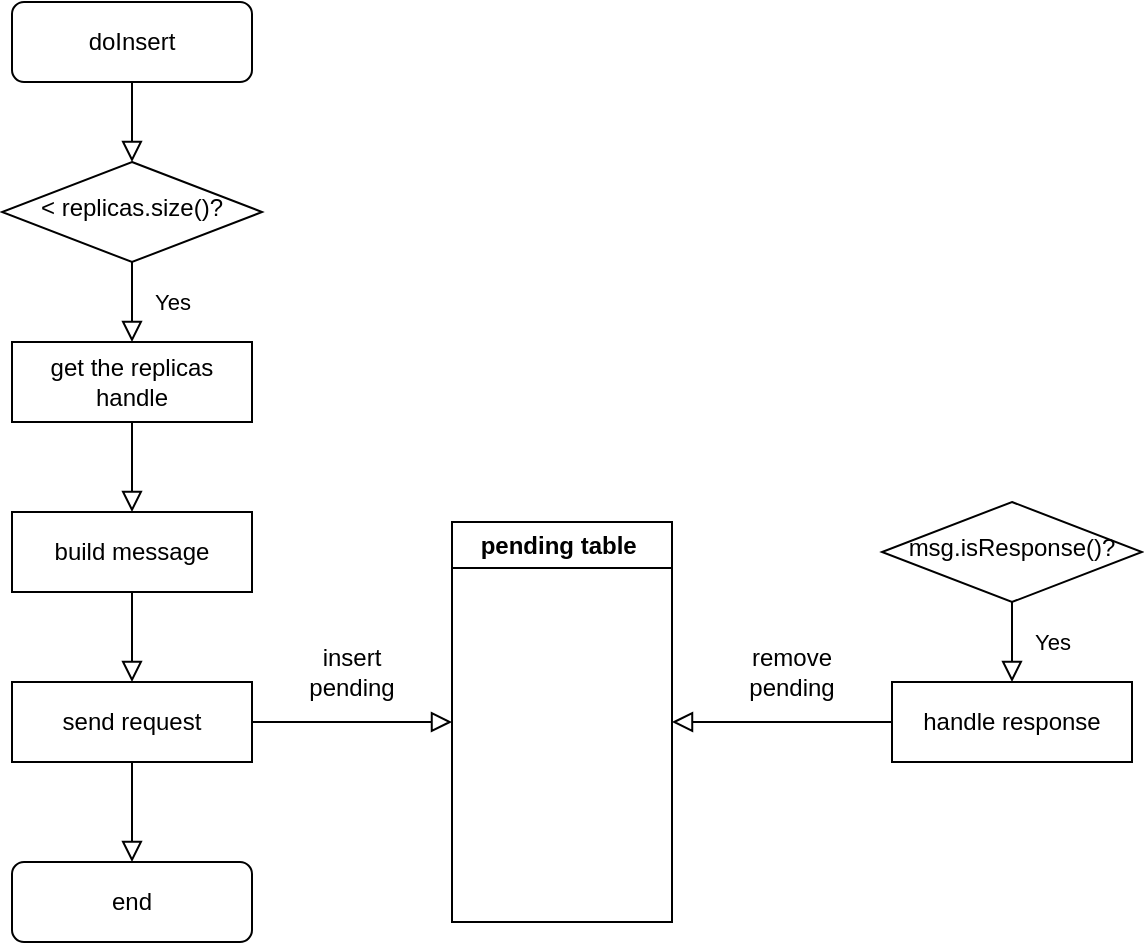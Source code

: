 <mxfile version="20.8.22" type="github">
  <diagram id="C5RBs43oDa-KdzZeNtuy" name="Page-1">
    <mxGraphModel dx="1290" dy="515" grid="1" gridSize="10" guides="1" tooltips="1" connect="1" arrows="1" fold="1" page="1" pageScale="1" pageWidth="827" pageHeight="1169" math="0" shadow="0">
      <root>
        <mxCell id="WIyWlLk6GJQsqaUBKTNV-0" />
        <mxCell id="WIyWlLk6GJQsqaUBKTNV-1" parent="WIyWlLk6GJQsqaUBKTNV-0" />
        <mxCell id="WIyWlLk6GJQsqaUBKTNV-2" value="" style="rounded=0;html=1;jettySize=auto;orthogonalLoop=1;fontSize=11;endArrow=block;endFill=0;endSize=8;strokeWidth=1;shadow=0;labelBackgroundColor=none;edgeStyle=orthogonalEdgeStyle;" parent="WIyWlLk6GJQsqaUBKTNV-1" source="WIyWlLk6GJQsqaUBKTNV-3" target="WIyWlLk6GJQsqaUBKTNV-6" edge="1">
          <mxGeometry relative="1" as="geometry" />
        </mxCell>
        <mxCell id="WIyWlLk6GJQsqaUBKTNV-3" value="doInsert" style="rounded=1;whiteSpace=wrap;html=1;fontSize=12;glass=0;strokeWidth=1;shadow=0;" parent="WIyWlLk6GJQsqaUBKTNV-1" vertex="1">
          <mxGeometry x="160" y="50" width="120" height="40" as="geometry" />
        </mxCell>
        <mxCell id="WIyWlLk6GJQsqaUBKTNV-4" value="Yes" style="rounded=0;html=1;jettySize=auto;orthogonalLoop=1;fontSize=11;endArrow=block;endFill=0;endSize=8;strokeWidth=1;shadow=0;labelBackgroundColor=none;edgeStyle=orthogonalEdgeStyle;" parent="WIyWlLk6GJQsqaUBKTNV-1" source="WIyWlLk6GJQsqaUBKTNV-6" target="H5BLx-7K5FUIB1N3bR7o-8" edge="1">
          <mxGeometry y="20" relative="1" as="geometry">
            <mxPoint as="offset" />
            <mxPoint x="220" y="250" as="targetPoint" />
          </mxGeometry>
        </mxCell>
        <mxCell id="WIyWlLk6GJQsqaUBKTNV-6" value="&amp;lt; replicas.size()?" style="rhombus;whiteSpace=wrap;html=1;shadow=0;fontFamily=Helvetica;fontSize=12;align=center;strokeWidth=1;spacing=6;spacingTop=-4;" parent="WIyWlLk6GJQsqaUBKTNV-1" vertex="1">
          <mxGeometry x="155" y="130" width="130" height="50" as="geometry" />
        </mxCell>
        <mxCell id="H5BLx-7K5FUIB1N3bR7o-4" value="" style="rounded=0;html=1;jettySize=auto;orthogonalLoop=1;fontSize=11;endArrow=block;endFill=0;endSize=8;strokeWidth=1;shadow=0;labelBackgroundColor=none;edgeStyle=orthogonalEdgeStyle;" edge="1" parent="WIyWlLk6GJQsqaUBKTNV-1" source="H5BLx-7K5FUIB1N3bR7o-8" target="H5BLx-7K5FUIB1N3bR7o-9">
          <mxGeometry y="20" relative="1" as="geometry">
            <mxPoint as="offset" />
            <mxPoint x="220" y="290" as="sourcePoint" />
            <mxPoint x="220" y="320" as="targetPoint" />
          </mxGeometry>
        </mxCell>
        <mxCell id="H5BLx-7K5FUIB1N3bR7o-5" value="" style="rounded=0;html=1;jettySize=auto;orthogonalLoop=1;fontSize=11;endArrow=block;endFill=0;endSize=8;strokeWidth=1;shadow=0;labelBackgroundColor=none;edgeStyle=orthogonalEdgeStyle;" edge="1" parent="WIyWlLk6GJQsqaUBKTNV-1" source="H5BLx-7K5FUIB1N3bR7o-9" target="H5BLx-7K5FUIB1N3bR7o-10">
          <mxGeometry y="20" relative="1" as="geometry">
            <mxPoint as="offset" />
            <mxPoint x="220" y="360" as="sourcePoint" />
            <mxPoint x="240" y="270" as="targetPoint" />
          </mxGeometry>
        </mxCell>
        <mxCell id="H5BLx-7K5FUIB1N3bR7o-6" value="end" style="rounded=1;whiteSpace=wrap;html=1;fontSize=12;glass=0;strokeWidth=1;shadow=0;" vertex="1" parent="WIyWlLk6GJQsqaUBKTNV-1">
          <mxGeometry x="160" y="480" width="120" height="40" as="geometry" />
        </mxCell>
        <mxCell id="H5BLx-7K5FUIB1N3bR7o-8" value="get the replicas handle" style="rounded=0;whiteSpace=wrap;html=1;" vertex="1" parent="WIyWlLk6GJQsqaUBKTNV-1">
          <mxGeometry x="160" y="220" width="120" height="40" as="geometry" />
        </mxCell>
        <mxCell id="H5BLx-7K5FUIB1N3bR7o-9" value="build message" style="rounded=0;whiteSpace=wrap;html=1;" vertex="1" parent="WIyWlLk6GJQsqaUBKTNV-1">
          <mxGeometry x="160" y="305" width="120" height="40" as="geometry" />
        </mxCell>
        <mxCell id="H5BLx-7K5FUIB1N3bR7o-10" value="send request" style="rounded=0;whiteSpace=wrap;html=1;" vertex="1" parent="WIyWlLk6GJQsqaUBKTNV-1">
          <mxGeometry x="160" y="390" width="120" height="40" as="geometry" />
        </mxCell>
        <mxCell id="H5BLx-7K5FUIB1N3bR7o-11" value="" style="rounded=0;html=1;jettySize=auto;orthogonalLoop=1;fontSize=11;endArrow=block;endFill=0;endSize=8;strokeWidth=1;shadow=0;labelBackgroundColor=none;edgeStyle=orthogonalEdgeStyle;" edge="1" parent="WIyWlLk6GJQsqaUBKTNV-1" source="H5BLx-7K5FUIB1N3bR7o-10" target="H5BLx-7K5FUIB1N3bR7o-6">
          <mxGeometry y="20" relative="1" as="geometry">
            <mxPoint as="offset" />
            <mxPoint x="230" y="370" as="sourcePoint" />
            <mxPoint x="230" y="400" as="targetPoint" />
          </mxGeometry>
        </mxCell>
        <mxCell id="H5BLx-7K5FUIB1N3bR7o-15" value="pending table&amp;nbsp;" style="swimlane;whiteSpace=wrap;html=1;" vertex="1" parent="WIyWlLk6GJQsqaUBKTNV-1">
          <mxGeometry x="380" y="310" width="110" height="200" as="geometry" />
        </mxCell>
        <mxCell id="H5BLx-7K5FUIB1N3bR7o-16" value="" style="rounded=0;html=1;jettySize=auto;orthogonalLoop=1;fontSize=11;endArrow=block;endFill=0;endSize=8;strokeWidth=1;shadow=0;labelBackgroundColor=none;edgeStyle=orthogonalEdgeStyle;exitX=1;exitY=0.5;exitDx=0;exitDy=0;" edge="1" parent="WIyWlLk6GJQsqaUBKTNV-1" source="H5BLx-7K5FUIB1N3bR7o-10" target="H5BLx-7K5FUIB1N3bR7o-15">
          <mxGeometry y="20" relative="1" as="geometry">
            <mxPoint as="offset" />
            <mxPoint x="230" y="370" as="sourcePoint" />
            <mxPoint x="230" y="400" as="targetPoint" />
          </mxGeometry>
        </mxCell>
        <mxCell id="H5BLx-7K5FUIB1N3bR7o-17" value="insert pending" style="text;html=1;strokeColor=none;fillColor=none;align=center;verticalAlign=middle;whiteSpace=wrap;rounded=0;" vertex="1" parent="WIyWlLk6GJQsqaUBKTNV-1">
          <mxGeometry x="300" y="370" width="60" height="30" as="geometry" />
        </mxCell>
        <mxCell id="H5BLx-7K5FUIB1N3bR7o-18" value="handle response" style="rounded=0;whiteSpace=wrap;html=1;" vertex="1" parent="WIyWlLk6GJQsqaUBKTNV-1">
          <mxGeometry x="600" y="390" width="120" height="40" as="geometry" />
        </mxCell>
        <mxCell id="H5BLx-7K5FUIB1N3bR7o-19" value="" style="rounded=0;html=1;jettySize=auto;orthogonalLoop=1;fontSize=11;endArrow=block;endFill=0;endSize=8;strokeWidth=1;shadow=0;labelBackgroundColor=none;edgeStyle=orthogonalEdgeStyle;entryX=1;entryY=0.5;entryDx=0;entryDy=0;" edge="1" parent="WIyWlLk6GJQsqaUBKTNV-1" source="H5BLx-7K5FUIB1N3bR7o-18" target="H5BLx-7K5FUIB1N3bR7o-15">
          <mxGeometry y="20" relative="1" as="geometry">
            <mxPoint as="offset" />
            <mxPoint x="290" y="420" as="sourcePoint" />
            <mxPoint x="390" y="420" as="targetPoint" />
          </mxGeometry>
        </mxCell>
        <mxCell id="H5BLx-7K5FUIB1N3bR7o-20" value="remove pending" style="text;html=1;strokeColor=none;fillColor=none;align=center;verticalAlign=middle;whiteSpace=wrap;rounded=0;" vertex="1" parent="WIyWlLk6GJQsqaUBKTNV-1">
          <mxGeometry x="520" y="370" width="60" height="30" as="geometry" />
        </mxCell>
        <mxCell id="H5BLx-7K5FUIB1N3bR7o-21" value="msg.isResponse()?" style="rhombus;whiteSpace=wrap;html=1;shadow=0;fontFamily=Helvetica;fontSize=12;align=center;strokeWidth=1;spacing=6;spacingTop=-4;" vertex="1" parent="WIyWlLk6GJQsqaUBKTNV-1">
          <mxGeometry x="595" y="300" width="130" height="50" as="geometry" />
        </mxCell>
        <mxCell id="H5BLx-7K5FUIB1N3bR7o-22" value="Yes" style="rounded=0;html=1;jettySize=auto;orthogonalLoop=1;fontSize=11;endArrow=block;endFill=0;endSize=8;strokeWidth=1;shadow=0;labelBackgroundColor=none;edgeStyle=orthogonalEdgeStyle;exitX=0.5;exitY=1;exitDx=0;exitDy=0;" edge="1" parent="WIyWlLk6GJQsqaUBKTNV-1" source="H5BLx-7K5FUIB1N3bR7o-21" target="H5BLx-7K5FUIB1N3bR7o-18">
          <mxGeometry y="20" relative="1" as="geometry">
            <mxPoint as="offset" />
            <mxPoint x="230" y="230" as="sourcePoint" />
            <mxPoint x="230" y="260" as="targetPoint" />
          </mxGeometry>
        </mxCell>
      </root>
    </mxGraphModel>
  </diagram>
</mxfile>
